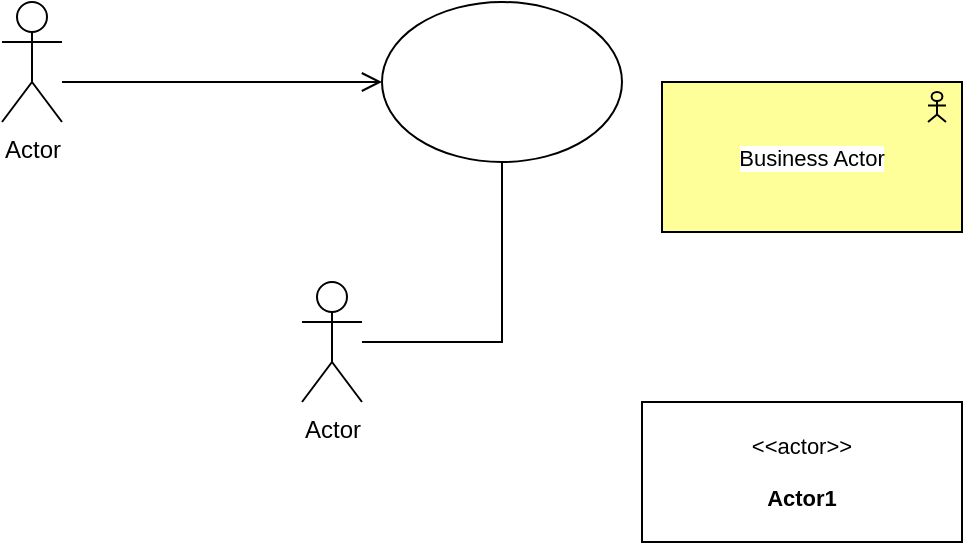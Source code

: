 <mxfile version="24.2.1" type="github">
  <diagram name="Page-1" id="36pkw969ttGCpEtPjX4i">
    <mxGraphModel dx="881" dy="548" grid="1" gridSize="10" guides="1" tooltips="1" connect="1" arrows="1" fold="1" page="1" pageScale="1" pageWidth="850" pageHeight="1100" math="0" shadow="0">
      <root>
        <mxCell id="0" />
        <mxCell id="1" parent="0" />
        <mxCell id="MPtI5MUqEldB5aMPYwhA-1" value="Actor" style="shape=umlActor;verticalLabelPosition=bottom;verticalAlign=top;html=1;outlineConnect=0;" vertex="1" parent="1">
          <mxGeometry x="130" y="160" width="30" height="60" as="geometry" />
        </mxCell>
        <mxCell id="MPtI5MUqEldB5aMPYwhA-12" value="" style="ellipse;whiteSpace=wrap;html=1;" vertex="1" parent="1">
          <mxGeometry x="320" y="160" width="120" height="80" as="geometry" />
        </mxCell>
        <mxCell id="MPtI5MUqEldB5aMPYwhA-14" value="" style="endArrow=open;startArrow=none;endFill=0;startFill=0;endSize=8;html=1;verticalAlign=bottom;labelBackgroundColor=none;strokeWidth=1;rounded=0;" edge="1" parent="1" target="MPtI5MUqEldB5aMPYwhA-12">
          <mxGeometry width="160" relative="1" as="geometry">
            <mxPoint x="160" y="200" as="sourcePoint" />
            <mxPoint x="460" y="390" as="targetPoint" />
          </mxGeometry>
        </mxCell>
        <mxCell id="MPtI5MUqEldB5aMPYwhA-23" value="" style="edgeStyle=orthogonalEdgeStyle;rounded=0;orthogonalLoop=1;jettySize=auto;html=1;curved=0;strokeColor=default;jumpStyle=none;strokeWidth=1;endArrow=none;endFill=0;" edge="1" parent="1" source="MPtI5MUqEldB5aMPYwhA-15" target="MPtI5MUqEldB5aMPYwhA-12">
          <mxGeometry relative="1" as="geometry" />
        </mxCell>
        <mxCell id="MPtI5MUqEldB5aMPYwhA-15" value="Actor" style="shape=umlActor;verticalLabelPosition=bottom;verticalAlign=top;html=1;outlineConnect=0;" vertex="1" parent="1">
          <mxGeometry x="280" y="300" width="30" height="60" as="geometry" />
        </mxCell>
        <mxCell id="MPtI5MUqEldB5aMPYwhA-26" value="&amp;lt;&amp;lt;actor&amp;gt;&amp;gt;&lt;br&gt;&lt;br&gt;&lt;b&gt;Actor1&lt;/b&gt;" style="html=1;align=center;verticalAlign=middle;dashed=0;whiteSpace=wrap;fontFamily=Helvetica;fontSize=11;fontColor=default;labelBackgroundColor=default;" vertex="1" parent="1">
          <mxGeometry x="450" y="360" width="160" height="70" as="geometry" />
        </mxCell>
        <mxCell id="MPtI5MUqEldB5aMPYwhA-28" value="Business Actor" style="html=1;outlineConnect=0;whiteSpace=wrap;fillColor=#ffff99;shape=mxgraph.archimate3.application;appType=actor;archiType=square;fontFamily=Helvetica;fontSize=11;fontColor=default;labelBackgroundColor=default;" vertex="1" parent="1">
          <mxGeometry x="460" y="200" width="150" height="75" as="geometry" />
        </mxCell>
      </root>
    </mxGraphModel>
  </diagram>
</mxfile>
